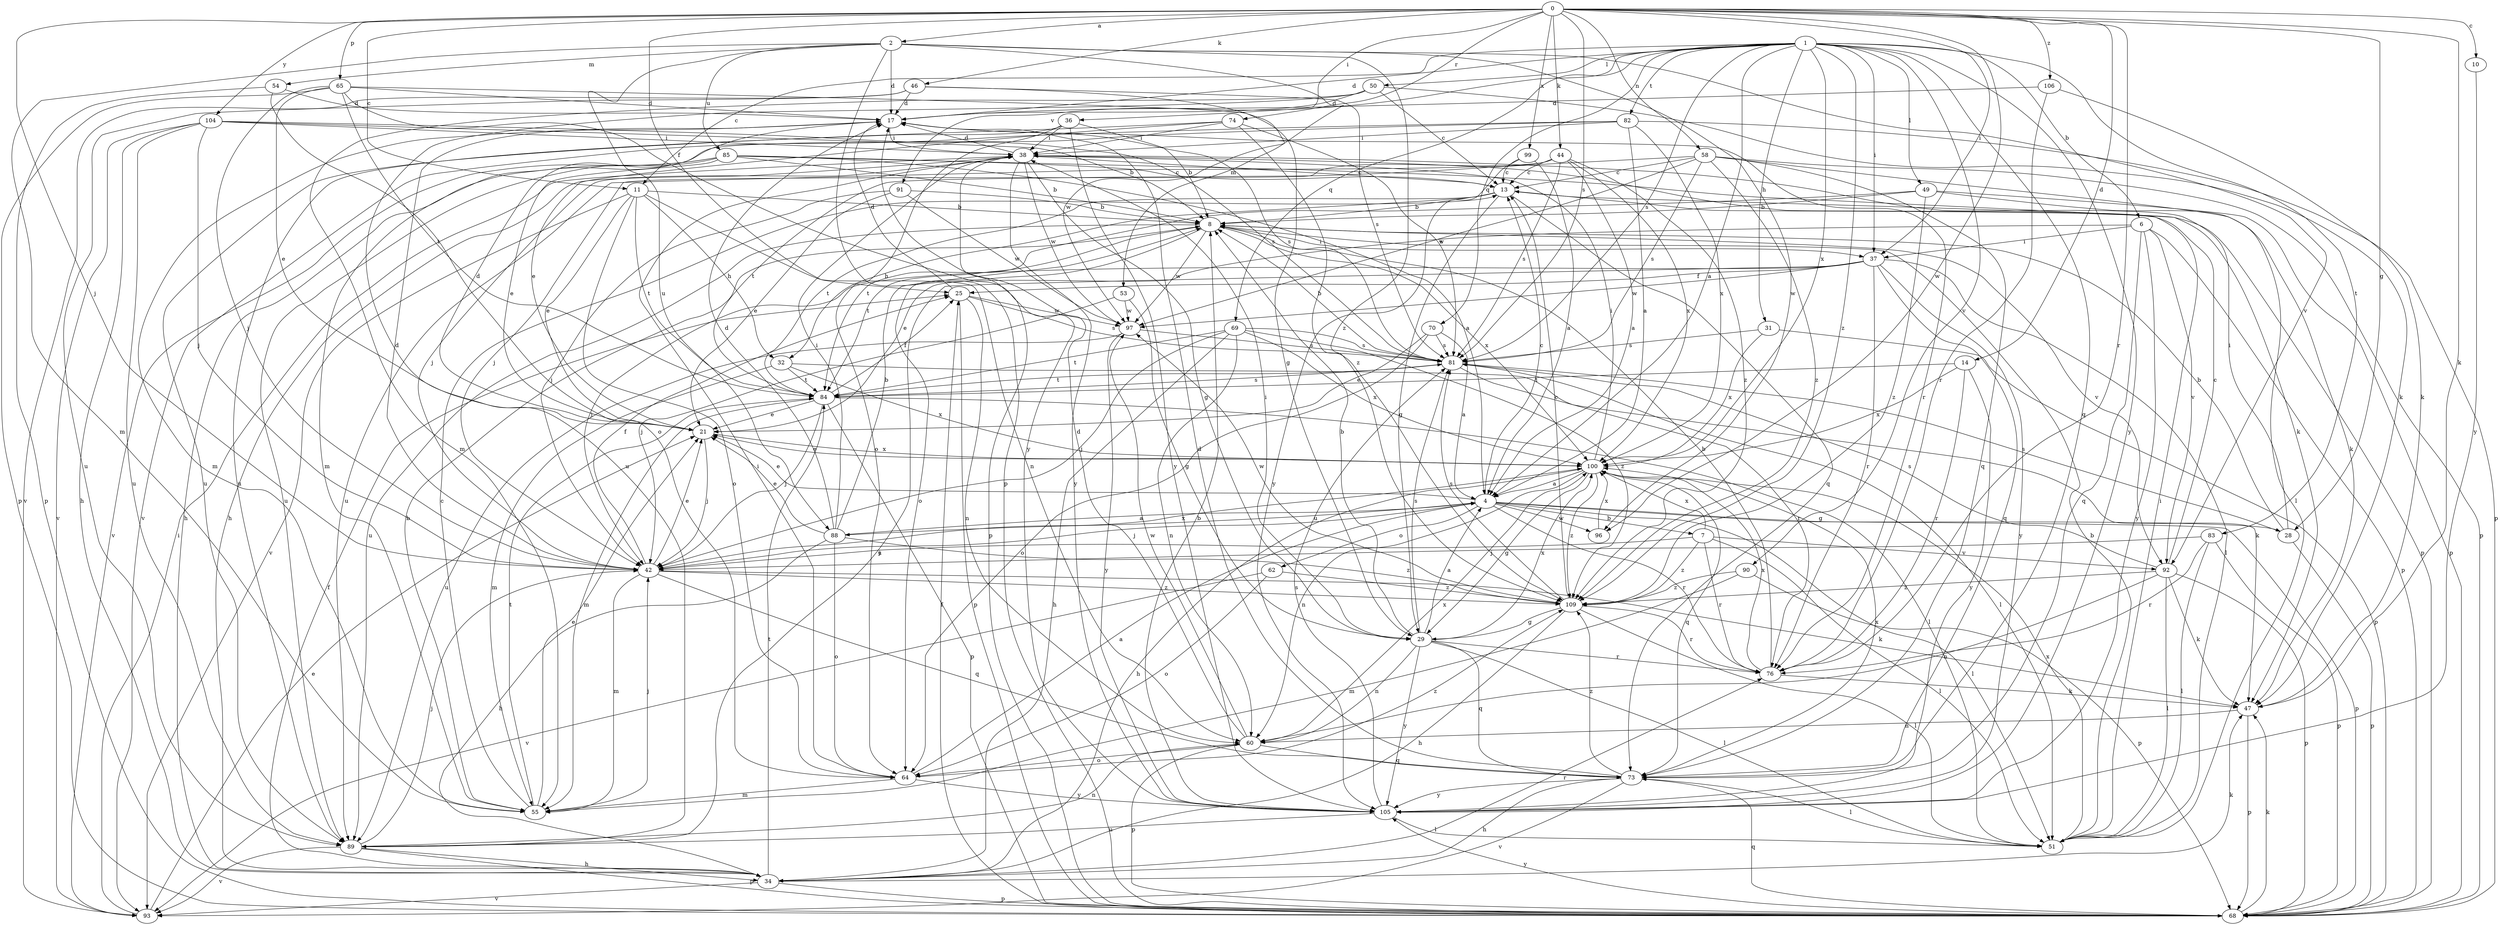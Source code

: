 strict digraph  {
0;
1;
2;
4;
6;
7;
8;
10;
11;
13;
14;
17;
21;
25;
28;
29;
31;
32;
34;
36;
37;
38;
42;
44;
46;
47;
49;
50;
51;
53;
54;
55;
58;
60;
62;
64;
65;
68;
69;
70;
73;
74;
76;
81;
82;
83;
84;
85;
88;
89;
90;
91;
92;
93;
96;
97;
99;
100;
104;
105;
106;
109;
0 -> 2  [label=a];
0 -> 10  [label=c];
0 -> 11  [label=c];
0 -> 14  [label=d];
0 -> 25  [label=f];
0 -> 28  [label=g];
0 -> 36  [label=i];
0 -> 37  [label=i];
0 -> 42  [label=j];
0 -> 44  [label=k];
0 -> 46  [label=k];
0 -> 47  [label=k];
0 -> 58  [label=n];
0 -> 65  [label=p];
0 -> 74  [label=r];
0 -> 76  [label=r];
0 -> 81  [label=s];
0 -> 96  [label=w];
0 -> 99  [label=x];
0 -> 104  [label=y];
0 -> 106  [label=z];
1 -> 4  [label=a];
1 -> 6  [label=b];
1 -> 11  [label=c];
1 -> 17  [label=d];
1 -> 31  [label=h];
1 -> 37  [label=i];
1 -> 49  [label=l];
1 -> 50  [label=l];
1 -> 69  [label=q];
1 -> 70  [label=q];
1 -> 73  [label=q];
1 -> 81  [label=s];
1 -> 82  [label=t];
1 -> 83  [label=t];
1 -> 90  [label=v];
1 -> 91  [label=v];
1 -> 100  [label=x];
1 -> 105  [label=y];
1 -> 109  [label=z];
2 -> 17  [label=d];
2 -> 53  [label=m];
2 -> 54  [label=m];
2 -> 55  [label=m];
2 -> 68  [label=p];
2 -> 85  [label=u];
2 -> 88  [label=u];
2 -> 92  [label=v];
2 -> 96  [label=w];
2 -> 109  [label=z];
4 -> 7  [label=b];
4 -> 13  [label=c];
4 -> 21  [label=e];
4 -> 28  [label=g];
4 -> 42  [label=j];
4 -> 51  [label=l];
4 -> 62  [label=o];
4 -> 68  [label=p];
4 -> 76  [label=r];
4 -> 88  [label=u];
4 -> 96  [label=w];
6 -> 21  [label=e];
6 -> 37  [label=i];
6 -> 68  [label=p];
6 -> 73  [label=q];
6 -> 92  [label=v];
6 -> 105  [label=y];
7 -> 42  [label=j];
7 -> 51  [label=l];
7 -> 76  [label=r];
7 -> 92  [label=v];
7 -> 100  [label=x];
7 -> 109  [label=z];
8 -> 37  [label=i];
8 -> 64  [label=o];
8 -> 84  [label=t];
8 -> 89  [label=u];
8 -> 92  [label=v];
8 -> 97  [label=w];
8 -> 100  [label=x];
10 -> 105  [label=y];
11 -> 8  [label=b];
11 -> 21  [label=e];
11 -> 32  [label=h];
11 -> 60  [label=n];
11 -> 64  [label=o];
11 -> 84  [label=t];
11 -> 93  [label=v];
13 -> 8  [label=b];
13 -> 29  [label=g];
13 -> 32  [label=h];
13 -> 68  [label=p];
13 -> 73  [label=q];
13 -> 84  [label=t];
14 -> 76  [label=r];
14 -> 84  [label=t];
14 -> 100  [label=x];
14 -> 105  [label=y];
17 -> 38  [label=i];
17 -> 55  [label=m];
17 -> 76  [label=r];
17 -> 81  [label=s];
21 -> 17  [label=d];
21 -> 42  [label=j];
21 -> 100  [label=x];
25 -> 17  [label=d];
25 -> 60  [label=n];
25 -> 68  [label=p];
25 -> 81  [label=s];
25 -> 97  [label=w];
28 -> 8  [label=b];
28 -> 38  [label=i];
28 -> 68  [label=p];
28 -> 81  [label=s];
29 -> 4  [label=a];
29 -> 8  [label=b];
29 -> 38  [label=i];
29 -> 51  [label=l];
29 -> 60  [label=n];
29 -> 73  [label=q];
29 -> 76  [label=r];
29 -> 81  [label=s];
29 -> 100  [label=x];
29 -> 105  [label=y];
31 -> 68  [label=p];
31 -> 81  [label=s];
31 -> 100  [label=x];
32 -> 47  [label=k];
32 -> 55  [label=m];
32 -> 84  [label=t];
32 -> 100  [label=x];
34 -> 25  [label=f];
34 -> 47  [label=k];
34 -> 68  [label=p];
34 -> 76  [label=r];
34 -> 84  [label=t];
34 -> 93  [label=v];
36 -> 8  [label=b];
36 -> 38  [label=i];
36 -> 64  [label=o];
36 -> 89  [label=u];
36 -> 105  [label=y];
37 -> 25  [label=f];
37 -> 42  [label=j];
37 -> 51  [label=l];
37 -> 73  [label=q];
37 -> 76  [label=r];
37 -> 89  [label=u];
37 -> 97  [label=w];
37 -> 105  [label=y];
38 -> 13  [label=c];
38 -> 17  [label=d];
38 -> 29  [label=g];
38 -> 34  [label=h];
38 -> 42  [label=j];
38 -> 68  [label=p];
38 -> 97  [label=w];
38 -> 105  [label=y];
42 -> 17  [label=d];
42 -> 21  [label=e];
42 -> 25  [label=f];
42 -> 47  [label=k];
42 -> 55  [label=m];
42 -> 73  [label=q];
42 -> 100  [label=x];
42 -> 109  [label=z];
44 -> 4  [label=a];
44 -> 13  [label=c];
44 -> 42  [label=j];
44 -> 81  [label=s];
44 -> 89  [label=u];
44 -> 100  [label=x];
44 -> 109  [label=z];
46 -> 17  [label=d];
46 -> 81  [label=s];
46 -> 89  [label=u];
46 -> 93  [label=v];
46 -> 97  [label=w];
47 -> 60  [label=n];
47 -> 68  [label=p];
49 -> 8  [label=b];
49 -> 47  [label=k];
49 -> 68  [label=p];
49 -> 84  [label=t];
49 -> 109  [label=z];
50 -> 13  [label=c];
50 -> 17  [label=d];
50 -> 47  [label=k];
50 -> 55  [label=m];
50 -> 89  [label=u];
51 -> 8  [label=b];
51 -> 38  [label=i];
51 -> 100  [label=x];
53 -> 29  [label=g];
53 -> 42  [label=j];
53 -> 97  [label=w];
54 -> 17  [label=d];
54 -> 64  [label=o];
54 -> 68  [label=p];
55 -> 8  [label=b];
55 -> 13  [label=c];
55 -> 21  [label=e];
55 -> 42  [label=j];
55 -> 84  [label=t];
58 -> 13  [label=c];
58 -> 51  [label=l];
58 -> 68  [label=p];
58 -> 73  [label=q];
58 -> 81  [label=s];
58 -> 84  [label=t];
58 -> 97  [label=w];
58 -> 109  [label=z];
60 -> 17  [label=d];
60 -> 64  [label=o];
60 -> 68  [label=p];
60 -> 73  [label=q];
60 -> 97  [label=w];
60 -> 100  [label=x];
62 -> 64  [label=o];
62 -> 93  [label=v];
62 -> 109  [label=z];
64 -> 4  [label=a];
64 -> 38  [label=i];
64 -> 55  [label=m];
64 -> 105  [label=y];
64 -> 109  [label=z];
65 -> 17  [label=d];
65 -> 21  [label=e];
65 -> 29  [label=g];
65 -> 42  [label=j];
65 -> 68  [label=p];
65 -> 84  [label=t];
65 -> 105  [label=y];
68 -> 25  [label=f];
68 -> 47  [label=k];
68 -> 73  [label=q];
68 -> 105  [label=y];
69 -> 34  [label=h];
69 -> 42  [label=j];
69 -> 60  [label=n];
69 -> 81  [label=s];
69 -> 84  [label=t];
69 -> 100  [label=x];
69 -> 109  [label=z];
70 -> 4  [label=a];
70 -> 21  [label=e];
70 -> 64  [label=o];
70 -> 81  [label=s];
73 -> 17  [label=d];
73 -> 34  [label=h];
73 -> 51  [label=l];
73 -> 93  [label=v];
73 -> 100  [label=x];
73 -> 105  [label=y];
73 -> 109  [label=z];
74 -> 21  [label=e];
74 -> 38  [label=i];
74 -> 81  [label=s];
74 -> 89  [label=u];
74 -> 109  [label=z];
76 -> 8  [label=b];
76 -> 47  [label=k];
76 -> 100  [label=x];
81 -> 8  [label=b];
81 -> 51  [label=l];
81 -> 76  [label=r];
81 -> 84  [label=t];
82 -> 4  [label=a];
82 -> 38  [label=i];
82 -> 55  [label=m];
82 -> 68  [label=p];
82 -> 93  [label=v];
82 -> 100  [label=x];
83 -> 42  [label=j];
83 -> 51  [label=l];
83 -> 68  [label=p];
83 -> 76  [label=r];
84 -> 21  [label=e];
84 -> 25  [label=f];
84 -> 42  [label=j];
84 -> 51  [label=l];
84 -> 55  [label=m];
84 -> 68  [label=p];
84 -> 81  [label=s];
85 -> 4  [label=a];
85 -> 8  [label=b];
85 -> 13  [label=c];
85 -> 21  [label=e];
85 -> 34  [label=h];
85 -> 47  [label=k];
85 -> 89  [label=u];
85 -> 93  [label=v];
88 -> 4  [label=a];
88 -> 8  [label=b];
88 -> 17  [label=d];
88 -> 21  [label=e];
88 -> 34  [label=h];
88 -> 38  [label=i];
88 -> 64  [label=o];
88 -> 109  [label=z];
89 -> 34  [label=h];
89 -> 42  [label=j];
89 -> 60  [label=n];
89 -> 68  [label=p];
89 -> 93  [label=v];
90 -> 55  [label=m];
90 -> 68  [label=p];
90 -> 109  [label=z];
91 -> 8  [label=b];
91 -> 21  [label=e];
91 -> 42  [label=j];
91 -> 97  [label=w];
92 -> 13  [label=c];
92 -> 47  [label=k];
92 -> 51  [label=l];
92 -> 60  [label=n];
92 -> 68  [label=p];
92 -> 81  [label=s];
92 -> 109  [label=z];
93 -> 21  [label=e];
93 -> 38  [label=i];
96 -> 100  [label=x];
97 -> 81  [label=s];
97 -> 89  [label=u];
97 -> 105  [label=y];
99 -> 4  [label=a];
99 -> 13  [label=c];
99 -> 105  [label=y];
100 -> 4  [label=a];
100 -> 21  [label=e];
100 -> 29  [label=g];
100 -> 34  [label=h];
100 -> 38  [label=i];
100 -> 60  [label=n];
100 -> 73  [label=q];
100 -> 109  [label=z];
104 -> 8  [label=b];
104 -> 34  [label=h];
104 -> 38  [label=i];
104 -> 42  [label=j];
104 -> 81  [label=s];
104 -> 89  [label=u];
104 -> 93  [label=v];
105 -> 8  [label=b];
105 -> 51  [label=l];
105 -> 81  [label=s];
105 -> 89  [label=u];
106 -> 17  [label=d];
106 -> 47  [label=k];
106 -> 76  [label=r];
109 -> 13  [label=c];
109 -> 29  [label=g];
109 -> 34  [label=h];
109 -> 51  [label=l];
109 -> 76  [label=r];
109 -> 81  [label=s];
109 -> 97  [label=w];
}
